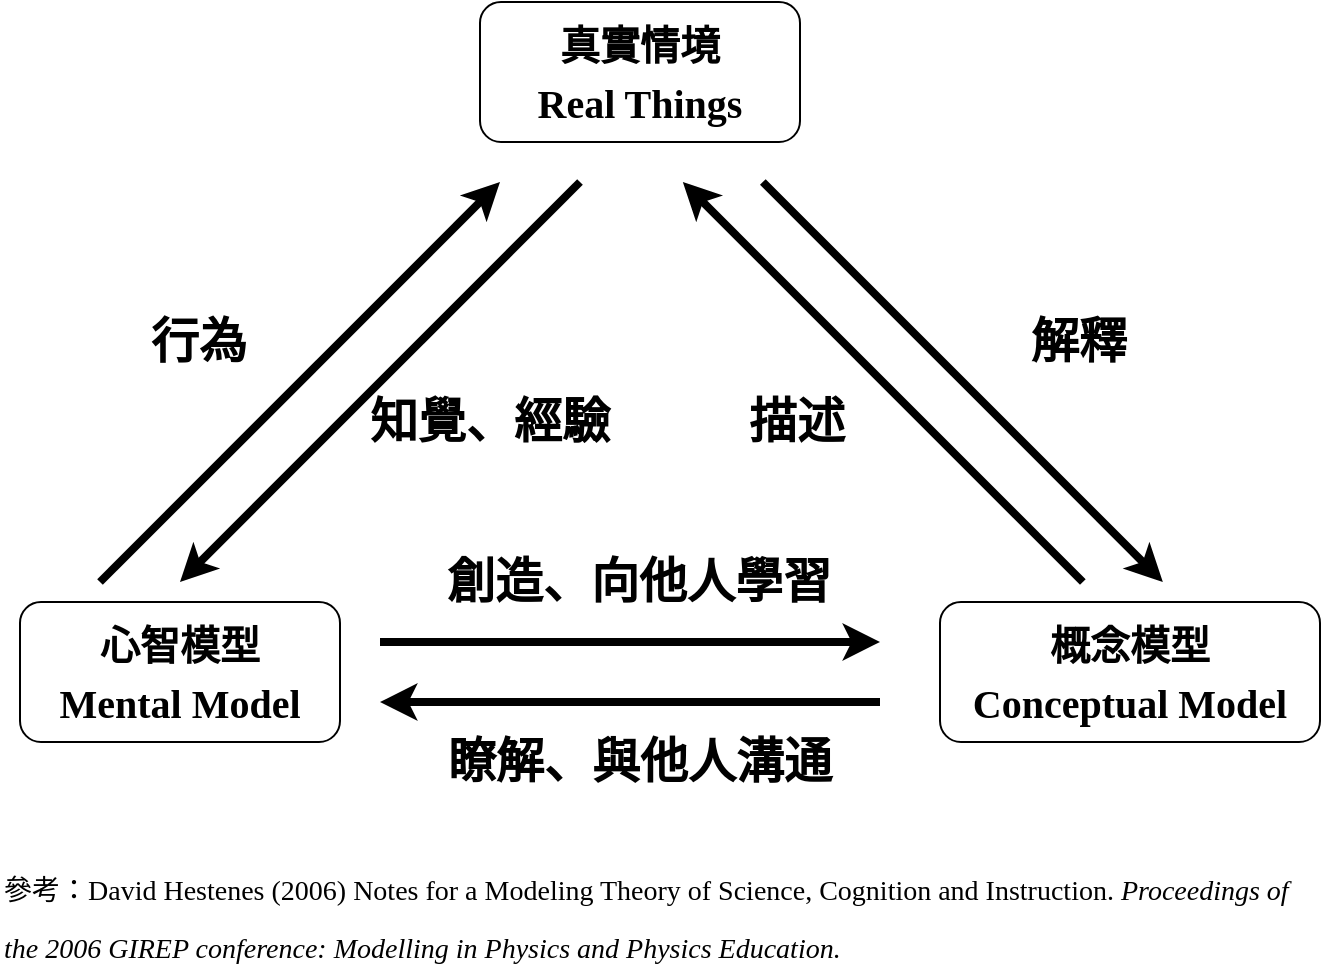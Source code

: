 <mxfile version="13.1.3">
    <diagram id="6hGFLwfOUW9BJ-s0fimq" name="Page-1">
        <mxGraphModel dx="1059" dy="572" grid="1" gridSize="10" guides="1" tooltips="1" connect="1" arrows="1" fold="1" page="1" pageScale="1" pageWidth="700" pageHeight="550" math="0" shadow="0">
            <root>
                <mxCell id="0"/>
                <mxCell id="1" parent="0"/>
                <mxCell id="2" value="&lt;font style=&quot;font-size: 20px&quot;&gt;心智模型&lt;br&gt;Mental Model&lt;/font&gt;" style="rounded=1;whiteSpace=wrap;html=1;fontFamily=微軟正黑體;fontSize=24;fontStyle=1" parent="1" vertex="1">
                    <mxGeometry x="40" y="350" width="160" height="70" as="geometry"/>
                </mxCell>
                <mxCell id="4" value="&lt;font style=&quot;font-size: 20px&quot;&gt;概念模型&lt;br&gt;Conceptual Model&lt;/font&gt;" style="rounded=1;whiteSpace=wrap;html=1;fontFamily=微軟正黑體;fontSize=24;fontStyle=1" parent="1" vertex="1">
                    <mxGeometry x="500" y="350" width="190" height="70" as="geometry"/>
                </mxCell>
                <mxCell id="5" value="&lt;font style=&quot;font-size: 20px&quot;&gt;真實情境&lt;br&gt;Real Things&lt;/font&gt;" style="rounded=1;whiteSpace=wrap;html=1;fontFamily=微軟正黑體;fontSize=24;fontStyle=1" parent="1" vertex="1">
                    <mxGeometry x="270" y="50" width="160" height="70" as="geometry"/>
                </mxCell>
                <mxCell id="17" value="" style="endArrow=classic;html=1;fontFamily=微軟正黑體;fontSize=24;strokeWidth=4;" parent="1" edge="1">
                    <mxGeometry width="50" height="50" relative="1" as="geometry">
                        <mxPoint x="80" y="340" as="sourcePoint"/>
                        <mxPoint x="280" y="140" as="targetPoint"/>
                    </mxGeometry>
                </mxCell>
                <mxCell id="18" value="" style="endArrow=classic;html=1;fontFamily=微軟正黑體;fontSize=24;strokeWidth=4;" parent="1" edge="1">
                    <mxGeometry width="50" height="50" relative="1" as="geometry">
                        <mxPoint x="320" y="140" as="sourcePoint"/>
                        <mxPoint x="120" y="340" as="targetPoint"/>
                    </mxGeometry>
                </mxCell>
                <mxCell id="19" value="" style="endArrow=classic;html=1;fontFamily=微軟正黑體;fontSize=24;strokeWidth=4;" parent="1" edge="1">
                    <mxGeometry width="50" height="50" relative="1" as="geometry">
                        <mxPoint x="571.42" y="340" as="sourcePoint"/>
                        <mxPoint x="371.42" y="140" as="targetPoint"/>
                    </mxGeometry>
                </mxCell>
                <mxCell id="20" value="" style="endArrow=classic;html=1;fontFamily=微軟正黑體;fontSize=24;strokeWidth=4;" parent="1" edge="1">
                    <mxGeometry width="50" height="50" relative="1" as="geometry">
                        <mxPoint x="411.42" y="140" as="sourcePoint"/>
                        <mxPoint x="611.42" y="340" as="targetPoint"/>
                    </mxGeometry>
                </mxCell>
                <mxCell id="21" value="" style="endArrow=classic;html=1;fontFamily=微軟正黑體;fontSize=24;strokeWidth=4;" parent="1" edge="1">
                    <mxGeometry width="50" height="50" relative="1" as="geometry">
                        <mxPoint x="220" y="370" as="sourcePoint"/>
                        <mxPoint x="470" y="370" as="targetPoint"/>
                    </mxGeometry>
                </mxCell>
                <mxCell id="23" value="" style="endArrow=classic;html=1;fontFamily=微軟正黑體;fontSize=24;strokeWidth=4;" parent="1" edge="1">
                    <mxGeometry width="50" height="50" relative="1" as="geometry">
                        <mxPoint x="470" y="400" as="sourcePoint"/>
                        <mxPoint x="220" y="400" as="targetPoint"/>
                    </mxGeometry>
                </mxCell>
                <mxCell id="24" value="&lt;font style=&quot;font-size: 14px&quot;&gt;參考：David Hestenes (2006) Notes for a Modeling Theory of Science, Cognition and Instruction. &lt;i&gt;Proceedings of the 2006 GIREP conference: Modelling in Physics and Physics Education.&lt;/i&gt;&lt;/font&gt;" style="text;whiteSpace=wrap;html=1;fontSize=24;fontFamily=微軟正黑體;" parent="1" vertex="1">
                    <mxGeometry x="30" y="470" width="660" as="geometry"/>
                </mxCell>
                <mxCell id="26" value="瞭解、與他人溝通" style="text;html=1;strokeColor=none;fillColor=none;align=center;verticalAlign=middle;whiteSpace=wrap;rounded=0;fontFamily=微軟正黑體;fontSize=24;fontStyle=1" parent="1" vertex="1">
                    <mxGeometry x="248" y="420" width="204" height="20" as="geometry"/>
                </mxCell>
                <mxCell id="27" value="知覺、經驗" style="text;html=1;strokeColor=none;fillColor=none;align=center;verticalAlign=middle;whiteSpace=wrap;rounded=0;fontFamily=微軟正黑體;fontSize=24;fontStyle=1" parent="1" vertex="1">
                    <mxGeometry x="210" y="250" width="130" height="20" as="geometry"/>
                </mxCell>
                <mxCell id="28" value="行為" style="text;html=1;strokeColor=none;fillColor=none;align=center;verticalAlign=middle;whiteSpace=wrap;rounded=0;fontFamily=微軟正黑體;fontSize=24;fontStyle=1" parent="1" vertex="1">
                    <mxGeometry x="90" y="210" width="78.58" height="20" as="geometry"/>
                </mxCell>
                <mxCell id="29" value="描述" style="text;html=1;strokeColor=none;fillColor=none;align=center;verticalAlign=middle;whiteSpace=wrap;rounded=0;fontFamily=微軟正黑體;fontSize=24;fontStyle=1" parent="1" vertex="1">
                    <mxGeometry x="389.29" y="250" width="78.58" height="20" as="geometry"/>
                </mxCell>
                <mxCell id="30" value="解釋" style="text;html=1;strokeColor=none;fillColor=none;align=center;verticalAlign=middle;whiteSpace=wrap;rounded=0;fontFamily=微軟正黑體;fontSize=24;fontStyle=1" parent="1" vertex="1">
                    <mxGeometry x="530" y="210" width="78.58" height="20" as="geometry"/>
                </mxCell>
                <mxCell id="32" value="創造、向他人學習" style="text;html=1;strokeColor=none;fillColor=none;align=center;verticalAlign=middle;whiteSpace=wrap;rounded=0;fontFamily=微軟正黑體;fontSize=24;fontStyle=1" parent="1" vertex="1">
                    <mxGeometry x="235.0" y="330" width="229.29" height="20" as="geometry"/>
                </mxCell>
            </root>
        </mxGraphModel>
    </diagram>
</mxfile>